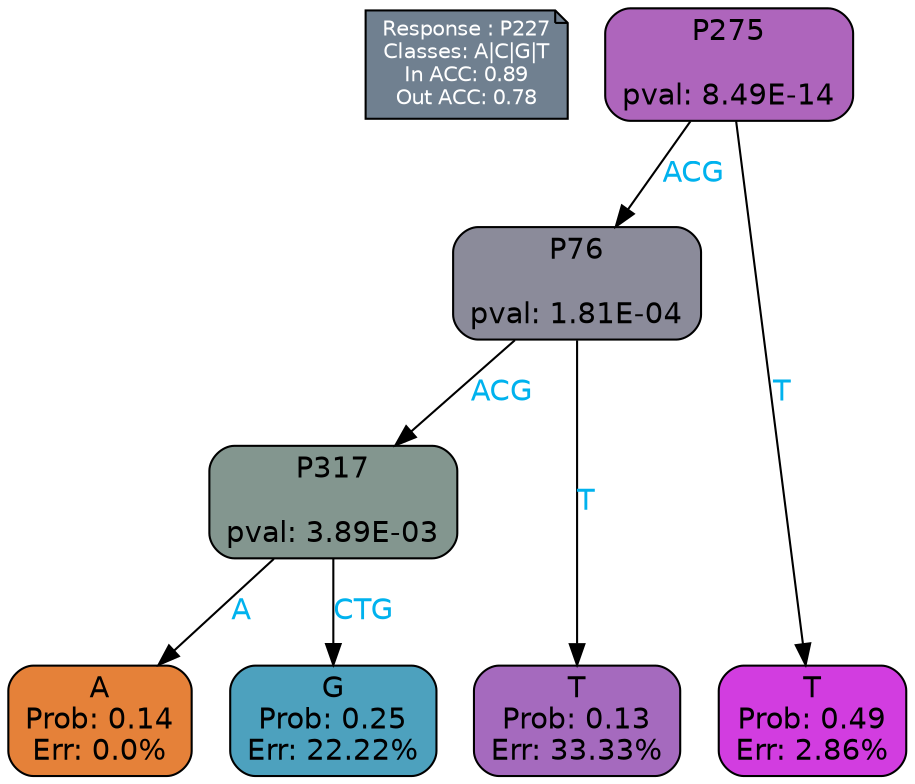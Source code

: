 digraph Tree {
node [shape=box, style="filled, rounded", color="black", fontname=helvetica] ;
graph [ranksep=equally, splines=polylines, bgcolor=transparent, dpi=600] ;
edge [fontname=helvetica] ;
LEGEND [label="Response : P227
Classes: A|C|G|T
In ACC: 0.89
Out ACC: 0.78
",shape=note,align=left,style=filled,fillcolor="slategray",fontcolor="white",fontsize=10];1 [label="P275

pval: 8.49E-14", fillcolor="#ae65bc"] ;
2 [label="P76

pval: 1.81E-04", fillcolor="#8b8b9a"] ;
3 [label="P317

pval: 3.89E-03", fillcolor="#83968f"] ;
4 [label="A
Prob: 0.14
Err: 0.0%", fillcolor="#e58139"] ;
5 [label="G
Prob: 0.25
Err: 22.22%", fillcolor="#4da1be"] ;
6 [label="T
Prob: 0.13
Err: 33.33%", fillcolor="#a56abe"] ;
7 [label="T
Prob: 0.49
Err: 2.86%", fillcolor="#d23de0"] ;
1 -> 2 [label="ACG",fontcolor=deepskyblue2] ;
1 -> 7 [label="T",fontcolor=deepskyblue2] ;
2 -> 3 [label="ACG",fontcolor=deepskyblue2] ;
2 -> 6 [label="T",fontcolor=deepskyblue2] ;
3 -> 4 [label="A",fontcolor=deepskyblue2] ;
3 -> 5 [label="CTG",fontcolor=deepskyblue2] ;
{rank = same; 4;5;6;7;}{rank = same; LEGEND;1;}}